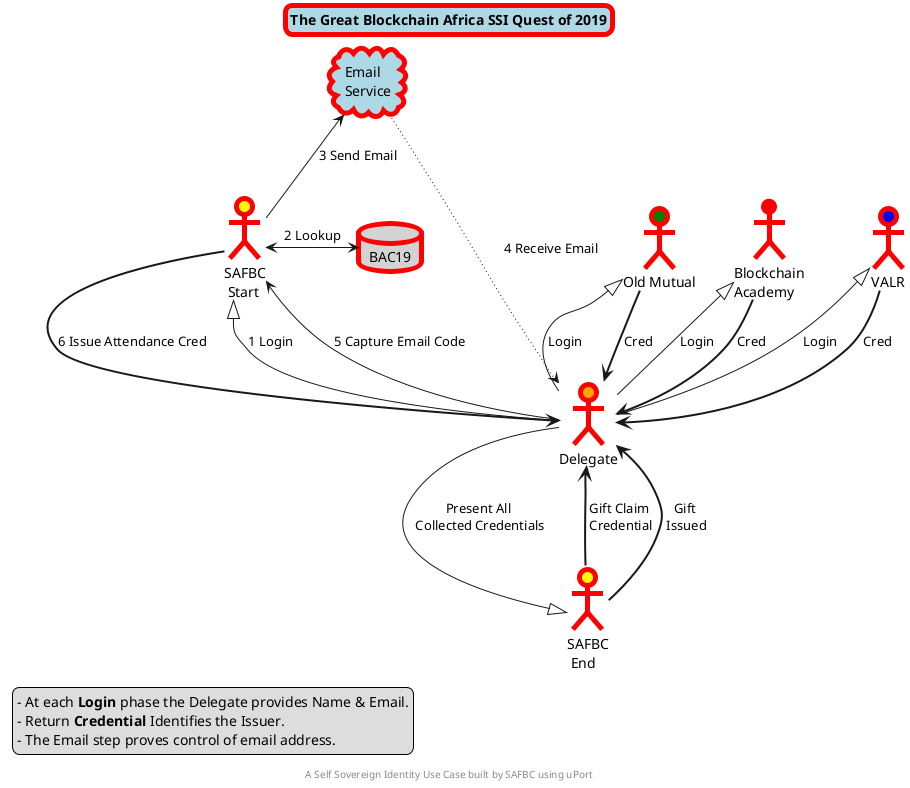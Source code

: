 @startuml
skinparam titleBorderRoundCorner 15
skinparam titleBorderThickness 5
skinparam titleBorderColor red
skinparam titleBackgroundColor LightBlue

title The Great Blockchain Africa SSI Quest of 2019

legend bottom left
- At each <b>Login</b> phase the Delegate provides Name & Email.
- Return <b>Credential</b> Identifies the Issuer.
- The Email step proves control of email address.
endlegend

cloud "Email\nService" as email
database "BAC19" as DB #LightGrey
actor Delegate #orange
actor "Old Mutual" as V1 #green
actor "Blockchain\nAcademy" as V2 #red
actor VALR as V3 #blue
actor "SAFBC\n Start" as SA1 #yellow
actor "SAFBC\n End" as SA2 #yellow


Delegate -up-|> V3 : Login
V3 ==> Delegate : Cred

Delegate -up-|> V2 : Login
V2 ==> Delegate : Cred

Delegate -up-|> V1 : Login
V1 ==> Delegate : Cred

Delegate --|> SA1: 1 Login
SA1 <-> DB : 2 Lookup
SA1 -up-> email : 3 Send Email
email ~~~> Delegate : 4 Receive Email
Delegate --> SA1 : 5 Capture Email Code
SA1 => Delegate : 6 Issue Attendance Cred

Delegate -down-|> SA2 : Present All\n Collected Credentials
SA2 ==> Delegate : Gift Claim\n Credential
SA2 ==> Delegate : Gift\n Issued

center footer A Self Sovereign Identity Use Case built by SAFBC using uPort

@enduml